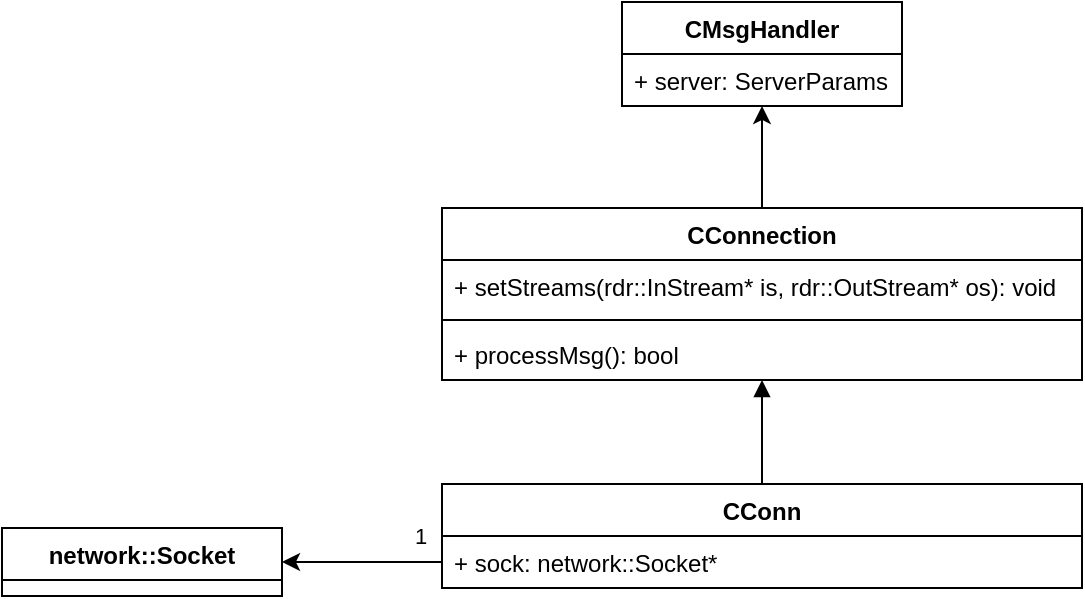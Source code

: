<mxfile version="24.7.10">
  <diagram name="第 1 页" id="h9jb-DgmyQS5H6ERfhE5">
    <mxGraphModel dx="846" dy="1647" grid="1" gridSize="10" guides="1" tooltips="1" connect="1" arrows="1" fold="1" page="1" pageScale="1" pageWidth="827" pageHeight="1169" math="0" shadow="0">
      <root>
        <mxCell id="0" />
        <mxCell id="1" parent="0" />
        <mxCell id="6WTtfynJwwQi9umTFomw-10" value="" style="edgeStyle=orthogonalEdgeStyle;rounded=0;orthogonalLoop=1;jettySize=auto;html=1;" edge="1" parent="1" source="6WTtfynJwwQi9umTFomw-1" target="6WTtfynJwwQi9umTFomw-6">
          <mxGeometry relative="1" as="geometry" />
        </mxCell>
        <mxCell id="6WTtfynJwwQi9umTFomw-15" value="" style="edgeStyle=orthogonalEdgeStyle;rounded=0;orthogonalLoop=1;jettySize=auto;html=1;endArrow=none;endFill=0;startArrow=block;startFill=1;" edge="1" parent="1" source="6WTtfynJwwQi9umTFomw-1" target="6WTtfynJwwQi9umTFomw-11">
          <mxGeometry relative="1" as="geometry" />
        </mxCell>
        <mxCell id="6WTtfynJwwQi9umTFomw-1" value="CConnection" style="swimlane;fontStyle=1;align=center;verticalAlign=top;childLayout=stackLayout;horizontal=1;startSize=26;horizontalStack=0;resizeParent=1;resizeParentMax=0;resizeLast=0;collapsible=1;marginBottom=0;whiteSpace=wrap;html=1;" vertex="1" parent="1">
          <mxGeometry x="310" y="47" width="320" height="86" as="geometry" />
        </mxCell>
        <mxCell id="6WTtfynJwwQi9umTFomw-2" value="+ setStreams(rdr::InStream* is, rdr::OutStream* os): void" style="text;strokeColor=none;fillColor=none;align=left;verticalAlign=top;spacingLeft=4;spacingRight=4;overflow=hidden;rotatable=0;points=[[0,0.5],[1,0.5]];portConstraint=eastwest;whiteSpace=wrap;html=1;" vertex="1" parent="6WTtfynJwwQi9umTFomw-1">
          <mxGeometry y="26" width="320" height="26" as="geometry" />
        </mxCell>
        <mxCell id="6WTtfynJwwQi9umTFomw-3" value="" style="line;strokeWidth=1;fillColor=none;align=left;verticalAlign=middle;spacingTop=-1;spacingLeft=3;spacingRight=3;rotatable=0;labelPosition=right;points=[];portConstraint=eastwest;strokeColor=inherit;" vertex="1" parent="6WTtfynJwwQi9umTFomw-1">
          <mxGeometry y="52" width="320" height="8" as="geometry" />
        </mxCell>
        <mxCell id="6WTtfynJwwQi9umTFomw-4" value="+ processMsg(): bool" style="text;strokeColor=none;fillColor=none;align=left;verticalAlign=top;spacingLeft=4;spacingRight=4;overflow=hidden;rotatable=0;points=[[0,0.5],[1,0.5]];portConstraint=eastwest;whiteSpace=wrap;html=1;" vertex="1" parent="6WTtfynJwwQi9umTFomw-1">
          <mxGeometry y="60" width="320" height="26" as="geometry" />
        </mxCell>
        <mxCell id="6WTtfynJwwQi9umTFomw-6" value="CMsgHandler" style="swimlane;fontStyle=1;align=center;verticalAlign=top;childLayout=stackLayout;horizontal=1;startSize=26;horizontalStack=0;resizeParent=1;resizeParentMax=0;resizeLast=0;collapsible=1;marginBottom=0;whiteSpace=wrap;html=1;" vertex="1" parent="1">
          <mxGeometry x="400" y="-56" width="140" height="52" as="geometry" />
        </mxCell>
        <mxCell id="6WTtfynJwwQi9umTFomw-7" value="+ server: ServerParams" style="text;strokeColor=none;fillColor=none;align=left;verticalAlign=top;spacingLeft=4;spacingRight=4;overflow=hidden;rotatable=0;points=[[0,0.5],[1,0.5]];portConstraint=eastwest;whiteSpace=wrap;html=1;" vertex="1" parent="6WTtfynJwwQi9umTFomw-6">
          <mxGeometry y="26" width="140" height="26" as="geometry" />
        </mxCell>
        <mxCell id="6WTtfynJwwQi9umTFomw-17" value="" style="edgeStyle=orthogonalEdgeStyle;rounded=0;orthogonalLoop=1;jettySize=auto;html=1;exitX=0;exitY=0.5;exitDx=0;exitDy=0;" edge="1" parent="1" source="6WTtfynJwwQi9umTFomw-18" target="6WTtfynJwwQi9umTFomw-16">
          <mxGeometry relative="1" as="geometry" />
        </mxCell>
        <mxCell id="6WTtfynJwwQi9umTFomw-20" value="1" style="edgeLabel;html=1;align=center;verticalAlign=middle;resizable=0;points=[];" vertex="1" connectable="0" parent="6WTtfynJwwQi9umTFomw-17">
          <mxGeometry x="-0.709" y="1" relative="1" as="geometry">
            <mxPoint y="-14" as="offset" />
          </mxGeometry>
        </mxCell>
        <mxCell id="6WTtfynJwwQi9umTFomw-11" value="CConn" style="swimlane;fontStyle=1;align=center;verticalAlign=top;childLayout=stackLayout;horizontal=1;startSize=26;horizontalStack=0;resizeParent=1;resizeParentMax=0;resizeLast=0;collapsible=1;marginBottom=0;whiteSpace=wrap;html=1;" vertex="1" parent="1">
          <mxGeometry x="310" y="185" width="320" height="52" as="geometry" />
        </mxCell>
        <mxCell id="6WTtfynJwwQi9umTFomw-18" value="+ sock: network::Socket*" style="text;strokeColor=none;fillColor=none;align=left;verticalAlign=top;spacingLeft=4;spacingRight=4;overflow=hidden;rotatable=0;points=[[0,0.5],[1,0.5]];portConstraint=eastwest;whiteSpace=wrap;html=1;" vertex="1" parent="6WTtfynJwwQi9umTFomw-11">
          <mxGeometry y="26" width="320" height="26" as="geometry" />
        </mxCell>
        <mxCell id="6WTtfynJwwQi9umTFomw-16" value="network::Socket" style="swimlane;fontStyle=1;align=center;verticalAlign=top;childLayout=stackLayout;horizontal=1;startSize=26;horizontalStack=0;resizeParent=1;resizeParentMax=0;resizeLast=0;collapsible=1;marginBottom=0;whiteSpace=wrap;html=1;" vertex="1" parent="1">
          <mxGeometry x="90" y="207" width="140" height="34" as="geometry" />
        </mxCell>
      </root>
    </mxGraphModel>
  </diagram>
</mxfile>
